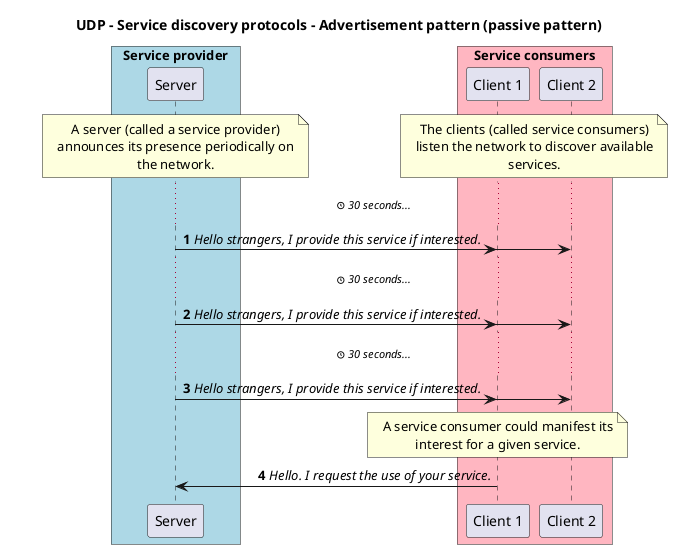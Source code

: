 @startuml udp-service-discovery-protocols-advertisement-pattern
skinparam boxPadding 100
skinparam maxMessageSize 300
skinparam noteTextAlignment center
skinparam sequenceMessageAlign direction
skinparam wrapWidth 250
autonumber

!pragma teoz true

title "UDP - Service discovery protocols - Advertisement pattern (passive pattern)"

box "Service provider" #LightBlue
  participant "Server" as server
end box

box "Service consumers" #LightPink
  participant "Client 1" as client1
  participant "Client 2" as client2
end box

note over server
A server (called a service provider) announces its presence periodically on the network.
end note

/ note over client1, client2
The clients (called service consumers) listen the network to discover available services.
end note

... <&clock> <i>30 seconds...</i> ...

server -> client1: <i>Hello strangers, I provide this service if interested.</i>
autonumber stop
& server -> client2
autonumber resume

... <&clock> <i>30 seconds...</i> ...

server -> client1: <i>Hello strangers, I provide this service if interested.</i>
autonumber stop
& server -> client2
autonumber resume

... <&clock> <i>30 seconds...</i> ...

server -> client1: <i>Hello strangers, I provide this service if interested.</i>
autonumber stop
& server -> client2
autonumber resume

note over client1
A service consumer could manifest its interest for a given service.
end note

client1 -> server: <i>Hello. I request the use of your service.</i>
@enduml

